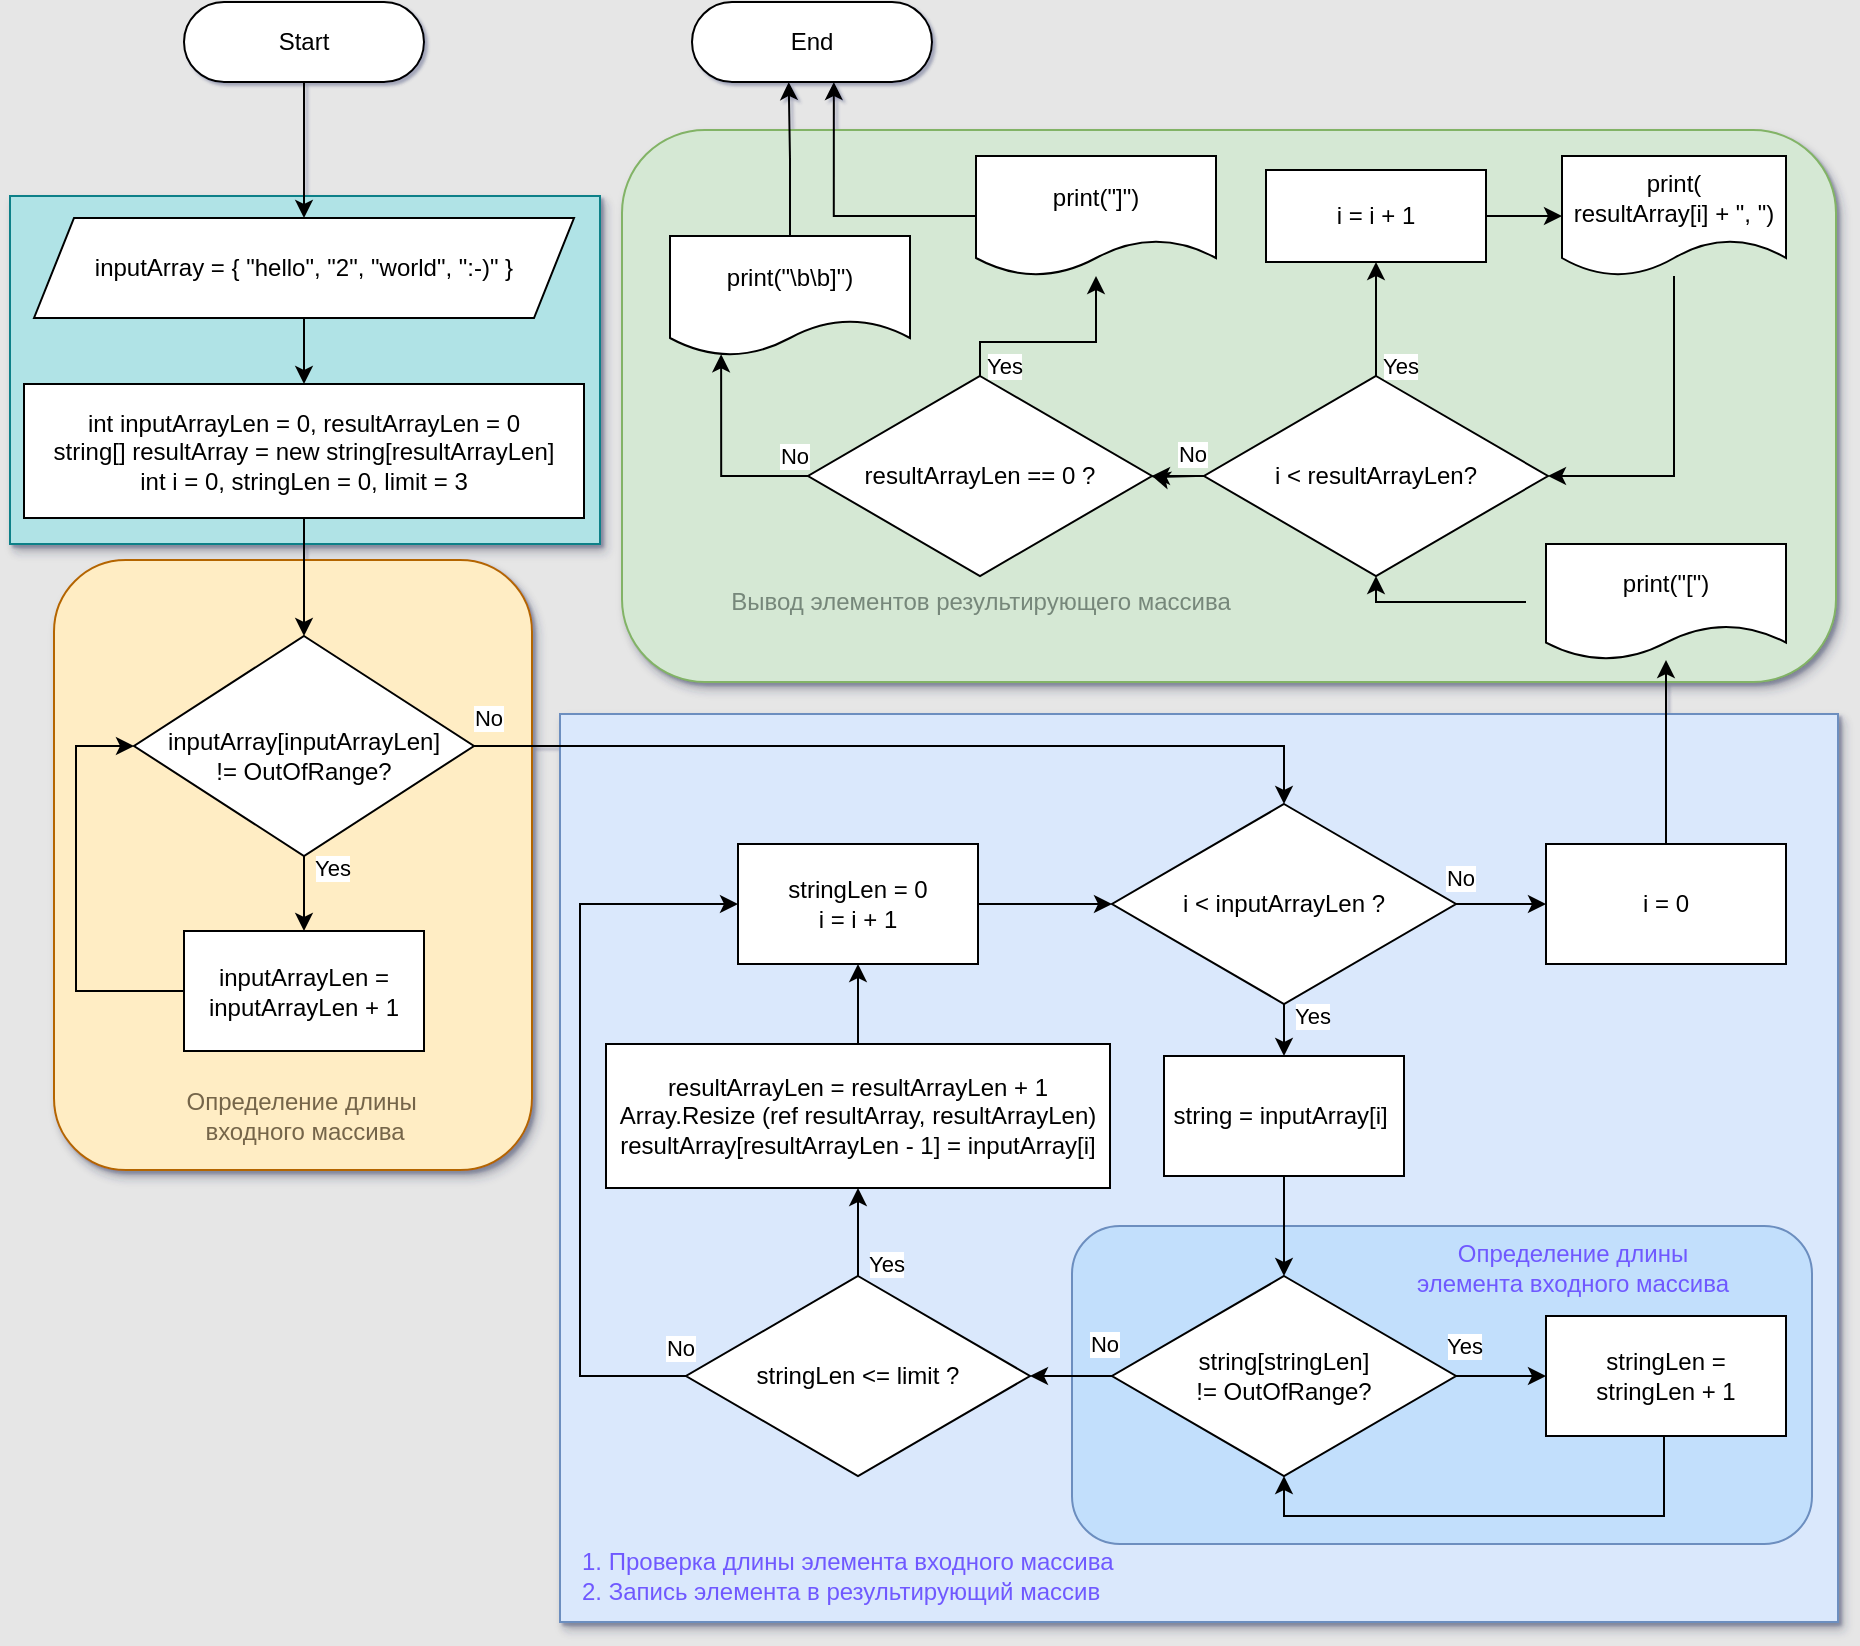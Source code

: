 <mxfile version="20.3.0" type="device"><diagram id="rh_FkGMUkRmWn5Gyj_zE" name="Контрольная работа"><mxGraphModel dx="983" dy="833" grid="0" gridSize="10" guides="1" tooltips="1" connect="1" arrows="1" fold="1" page="0" pageScale="1" pageWidth="1169" pageHeight="827" background="#E6E6E6" math="0" shadow="1"><root><mxCell id="0"/><mxCell id="1" parent="0"/><mxCell id="SZOY5ZgrLZcE2VlUCZ55-72" value="" style="rounded=0;whiteSpace=wrap;html=1;fillColor=#b0e3e6;strokeColor=#0e8088;shadow=1;" parent="1" vertex="1"><mxGeometry x="153" y="139" width="295" height="174" as="geometry"/></mxCell><mxCell id="SZOY5ZgrLZcE2VlUCZ55-66" value="" style="rounded=0;whiteSpace=wrap;html=1;fillColor=#dae8fc;strokeColor=#6c8ebf;shadow=1;glass=0;" parent="1" vertex="1"><mxGeometry x="428" y="398" width="639" height="454" as="geometry"/></mxCell><mxCell id="SZOY5ZgrLZcE2VlUCZ55-67" value="" style="rounded=1;whiteSpace=wrap;html=1;fillColor=#C2DFFC;strokeColor=#6c8ebf;" parent="1" vertex="1"><mxGeometry x="684" y="654" width="370" height="159" as="geometry"/></mxCell><mxCell id="SZOY5ZgrLZcE2VlUCZ55-65" value="" style="rounded=1;whiteSpace=wrap;html=1;fillColor=#FFEDC4;strokeColor=#b46504;shadow=1;" parent="1" vertex="1"><mxGeometry x="175" y="321" width="239" height="305" as="geometry"/></mxCell><mxCell id="SZOY5ZgrLZcE2VlUCZ55-61" value="" style="rounded=1;whiteSpace=wrap;html=1;fillColor=#d5e8d4;strokeColor=#82b366;shadow=1;" parent="1" vertex="1"><mxGeometry x="459" y="106" width="607" height="276" as="geometry"/></mxCell><mxCell id="SZOY5ZgrLZcE2VlUCZ55-10" style="edgeStyle=orthogonalEdgeStyle;rounded=0;orthogonalLoop=1;jettySize=auto;html=1;entryX=0.5;entryY=0;entryDx=0;entryDy=0;" parent="1" source="r4z-9sldoJMyPSLjm0ns-1" target="r4z-9sldoJMyPSLjm0ns-4" edge="1"><mxGeometry relative="1" as="geometry"/></mxCell><mxCell id="r4z-9sldoJMyPSLjm0ns-1" value="Start" style="rounded=1;whiteSpace=wrap;html=1;arcSize=50;" parent="1" vertex="1"><mxGeometry x="240" y="42" width="120" height="40" as="geometry"/></mxCell><mxCell id="r4z-9sldoJMyPSLjm0ns-2" value="End" style="rounded=1;whiteSpace=wrap;html=1;arcSize=50;" parent="1" vertex="1"><mxGeometry x="494" y="42" width="120" height="40" as="geometry"/></mxCell><mxCell id="SZOY5ZgrLZcE2VlUCZ55-8" style="edgeStyle=orthogonalEdgeStyle;rounded=0;orthogonalLoop=1;jettySize=auto;html=1;entryX=0.5;entryY=0;entryDx=0;entryDy=0;" parent="1" source="r4z-9sldoJMyPSLjm0ns-3" target="r4z-9sldoJMyPSLjm0ns-5" edge="1"><mxGeometry relative="1" as="geometry"/></mxCell><mxCell id="r4z-9sldoJMyPSLjm0ns-3" value="int inputArrayLen = 0, resultArrayLen = 0&lt;br&gt;string[] resultArray = new string[resultArrayLen]&lt;br&gt;int i = 0, stringLen = 0, limit = 3" style="rounded=0;whiteSpace=wrap;html=1;" parent="1" vertex="1"><mxGeometry x="160" y="233" width="280" height="67" as="geometry"/></mxCell><mxCell id="SZOY5ZgrLZcE2VlUCZ55-7" style="edgeStyle=orthogonalEdgeStyle;rounded=0;orthogonalLoop=1;jettySize=auto;html=1;entryX=0.5;entryY=0;entryDx=0;entryDy=0;" parent="1" source="r4z-9sldoJMyPSLjm0ns-4" target="r4z-9sldoJMyPSLjm0ns-3" edge="1"><mxGeometry relative="1" as="geometry"/></mxCell><mxCell id="r4z-9sldoJMyPSLjm0ns-4" value="inputArray = { &quot;hello&quot;, &quot;2&quot;, &quot;world&quot;, &quot;:-)&quot; }" style="shape=parallelogram;perimeter=parallelogramPerimeter;whiteSpace=wrap;html=1;fixedSize=1;" parent="1" vertex="1"><mxGeometry x="165" y="150" width="270" height="50" as="geometry"/></mxCell><mxCell id="SZOY5ZgrLZcE2VlUCZ55-2" value="No" style="edgeStyle=orthogonalEdgeStyle;rounded=0;orthogonalLoop=1;jettySize=auto;html=1;entryX=0.5;entryY=0;entryDx=0;entryDy=0;" parent="1" source="r4z-9sldoJMyPSLjm0ns-5" target="SZOY5ZgrLZcE2VlUCZ55-11" edge="1"><mxGeometry x="-0.968" y="14" relative="1" as="geometry"><mxPoint x="440" y="414" as="targetPoint"/><mxPoint as="offset"/></mxGeometry></mxCell><mxCell id="SZOY5ZgrLZcE2VlUCZ55-4" value="Yes" style="edgeStyle=orthogonalEdgeStyle;rounded=0;orthogonalLoop=1;jettySize=auto;html=1;" parent="1" source="r4z-9sldoJMyPSLjm0ns-5" target="SZOY5ZgrLZcE2VlUCZ55-3" edge="1"><mxGeometry x="-0.718" y="14" relative="1" as="geometry"><mxPoint as="offset"/></mxGeometry></mxCell><mxCell id="r4z-9sldoJMyPSLjm0ns-5" value="inputArray[inputArrayLen] &lt;br&gt;!= OutOfRange?" style="rhombus;whiteSpace=wrap;html=1;spacingBottom=-10;" parent="1" vertex="1"><mxGeometry x="215" y="359" width="170" height="110" as="geometry"/></mxCell><mxCell id="SZOY5ZgrLZcE2VlUCZ55-5" style="edgeStyle=orthogonalEdgeStyle;rounded=0;orthogonalLoop=1;jettySize=auto;html=1;entryX=0;entryY=0.5;entryDx=0;entryDy=0;exitX=0;exitY=0.5;exitDx=0;exitDy=0;" parent="1" source="SZOY5ZgrLZcE2VlUCZ55-3" target="r4z-9sldoJMyPSLjm0ns-5" edge="1"><mxGeometry relative="1" as="geometry"><Array as="points"><mxPoint x="186" y="537"/><mxPoint x="186" y="414"/></Array></mxGeometry></mxCell><mxCell id="SZOY5ZgrLZcE2VlUCZ55-3" value="inputArrayLen = inputArrayLen + 1" style="whiteSpace=wrap;html=1;" parent="1" vertex="1"><mxGeometry x="240" y="506.5" width="120" height="60" as="geometry"/></mxCell><mxCell id="SZOY5ZgrLZcE2VlUCZ55-17" value="No" style="edgeStyle=orthogonalEdgeStyle;rounded=0;orthogonalLoop=1;jettySize=auto;html=1;" parent="1" source="SZOY5ZgrLZcE2VlUCZ55-11" target="SZOY5ZgrLZcE2VlUCZ55-16" edge="1"><mxGeometry x="-0.918" y="13" relative="1" as="geometry"><mxPoint as="offset"/></mxGeometry></mxCell><mxCell id="SZOY5ZgrLZcE2VlUCZ55-19" value="" style="edgeStyle=orthogonalEdgeStyle;rounded=0;orthogonalLoop=1;jettySize=auto;html=1;entryX=0.5;entryY=0;entryDx=0;entryDy=0;startArrow=none;" parent="1" source="SZOY5ZgrLZcE2VlUCZ55-23" target="SZOY5ZgrLZcE2VlUCZ55-20" edge="1"><mxGeometry relative="1" as="geometry"><mxPoint x="795.5" y="577" as="targetPoint"/></mxGeometry></mxCell><mxCell id="SZOY5ZgrLZcE2VlUCZ55-43" value="Yes" style="edgeStyle=orthogonalEdgeStyle;rounded=0;orthogonalLoop=1;jettySize=auto;html=1;" parent="1" source="SZOY5ZgrLZcE2VlUCZ55-11" target="SZOY5ZgrLZcE2VlUCZ55-23" edge="1"><mxGeometry x="0.259" y="14" relative="1" as="geometry"><mxPoint as="offset"/></mxGeometry></mxCell><mxCell id="SZOY5ZgrLZcE2VlUCZ55-11" value="i &amp;lt; inputArrayLen ?" style="rhombus;whiteSpace=wrap;html=1;" parent="1" vertex="1"><mxGeometry x="704" y="443" width="172" height="100" as="geometry"/></mxCell><mxCell id="SZOY5ZgrLZcE2VlUCZ55-49" value="" style="edgeStyle=orthogonalEdgeStyle;rounded=0;orthogonalLoop=1;jettySize=auto;html=1;exitX=0;exitY=0.5;exitDx=0;exitDy=0;entryX=0.5;entryY=1;entryDx=0;entryDy=0;" parent="1" target="SZOY5ZgrLZcE2VlUCZ55-46" edge="1"><mxGeometry relative="1" as="geometry"><mxPoint x="911" y="342.0" as="sourcePoint"/><Array as="points"><mxPoint x="836" y="342"/></Array></mxGeometry></mxCell><mxCell id="SZOY5ZgrLZcE2VlUCZ55-14" value="print(&quot;[&quot;)" style="shape=document;whiteSpace=wrap;html=1;boundedLbl=1;" parent="1" vertex="1"><mxGeometry x="921" y="313" width="120" height="58" as="geometry"/></mxCell><mxCell id="SZOY5ZgrLZcE2VlUCZ55-48" value="" style="edgeStyle=orthogonalEdgeStyle;rounded=0;orthogonalLoop=1;jettySize=auto;html=1;" parent="1" source="SZOY5ZgrLZcE2VlUCZ55-16" target="SZOY5ZgrLZcE2VlUCZ55-14" edge="1"><mxGeometry relative="1" as="geometry"/></mxCell><mxCell id="SZOY5ZgrLZcE2VlUCZ55-16" value="i = 0" style="whiteSpace=wrap;html=1;" parent="1" vertex="1"><mxGeometry x="921" y="463" width="120" height="60" as="geometry"/></mxCell><mxCell id="SZOY5ZgrLZcE2VlUCZ55-27" value="Yes" style="edgeStyle=orthogonalEdgeStyle;rounded=0;orthogonalLoop=1;jettySize=auto;html=1;" parent="1" source="SZOY5ZgrLZcE2VlUCZ55-20" target="SZOY5ZgrLZcE2VlUCZ55-26" edge="1"><mxGeometry x="-0.822" y="15" relative="1" as="geometry"><mxPoint as="offset"/></mxGeometry></mxCell><mxCell id="SZOY5ZgrLZcE2VlUCZ55-30" value="No" style="edgeStyle=orthogonalEdgeStyle;rounded=0;orthogonalLoop=1;jettySize=auto;html=1;" parent="1" source="SZOY5ZgrLZcE2VlUCZ55-20" target="SZOY5ZgrLZcE2VlUCZ55-29" edge="1"><mxGeometry x="-0.805" y="-16" relative="1" as="geometry"><mxPoint as="offset"/></mxGeometry></mxCell><mxCell id="SZOY5ZgrLZcE2VlUCZ55-20" value="string[stringLen]&lt;br&gt;!= OutOfRange?" style="rhombus;whiteSpace=wrap;html=1;" parent="1" vertex="1"><mxGeometry x="704" y="679" width="172" height="100" as="geometry"/></mxCell><mxCell id="SZOY5ZgrLZcE2VlUCZ55-23" value="string = inputArray[i]&amp;nbsp;" style="rounded=0;whiteSpace=wrap;html=1;" parent="1" vertex="1"><mxGeometry x="730" y="569" width="120" height="60" as="geometry"/></mxCell><mxCell id="SZOY5ZgrLZcE2VlUCZ55-31" style="edgeStyle=orthogonalEdgeStyle;rounded=0;orthogonalLoop=1;jettySize=auto;html=1;entryX=0.5;entryY=1;entryDx=0;entryDy=0;" parent="1" source="SZOY5ZgrLZcE2VlUCZ55-26" target="SZOY5ZgrLZcE2VlUCZ55-20" edge="1"><mxGeometry relative="1" as="geometry"><Array as="points"><mxPoint x="980" y="799"/><mxPoint x="790" y="799"/></Array></mxGeometry></mxCell><mxCell id="SZOY5ZgrLZcE2VlUCZ55-26" value="stringLen = &lt;br&gt;stringLen + 1" style="whiteSpace=wrap;html=1;" parent="1" vertex="1"><mxGeometry x="921" y="699" width="120" height="60" as="geometry"/></mxCell><mxCell id="SZOY5ZgrLZcE2VlUCZ55-36" value="Yes" style="edgeStyle=orthogonalEdgeStyle;rounded=0;orthogonalLoop=1;jettySize=auto;html=1;entryX=0.5;entryY=1;entryDx=0;entryDy=0;" parent="1" source="SZOY5ZgrLZcE2VlUCZ55-29" target="SZOY5ZgrLZcE2VlUCZ55-32" edge="1"><mxGeometry x="-0.733" y="-14" relative="1" as="geometry"><mxPoint as="offset"/></mxGeometry></mxCell><mxCell id="SZOY5ZgrLZcE2VlUCZ55-40" value="No" style="edgeStyle=orthogonalEdgeStyle;rounded=0;orthogonalLoop=1;jettySize=auto;html=1;entryX=0;entryY=0.5;entryDx=0;entryDy=0;" parent="1" source="SZOY5ZgrLZcE2VlUCZ55-29" target="SZOY5ZgrLZcE2VlUCZ55-39" edge="1"><mxGeometry x="-0.981" y="-14" relative="1" as="geometry"><Array as="points"><mxPoint x="438" y="729"/><mxPoint x="438" y="493"/></Array><mxPoint as="offset"/></mxGeometry></mxCell><mxCell id="SZOY5ZgrLZcE2VlUCZ55-29" value="stringLen &amp;lt;= limit ?" style="rhombus;whiteSpace=wrap;html=1;" parent="1" vertex="1"><mxGeometry x="491" y="679" width="172" height="100" as="geometry"/></mxCell><mxCell id="SZOY5ZgrLZcE2VlUCZ55-41" value="" style="edgeStyle=orthogonalEdgeStyle;rounded=0;orthogonalLoop=1;jettySize=auto;html=1;" parent="1" source="SZOY5ZgrLZcE2VlUCZ55-32" target="SZOY5ZgrLZcE2VlUCZ55-39" edge="1"><mxGeometry relative="1" as="geometry"/></mxCell><mxCell id="SZOY5ZgrLZcE2VlUCZ55-32" value="resultArrayLen = resultArrayLen + 1&lt;br&gt;Array.Resize (ref resultArray, resultArrayLen)&lt;br&gt;resultArray[resultArrayLen - 1] = inputArray[i]" style="whiteSpace=wrap;html=1;" parent="1" vertex="1"><mxGeometry x="451" y="563" width="252" height="72" as="geometry"/></mxCell><mxCell id="SZOY5ZgrLZcE2VlUCZ55-42" value="" style="edgeStyle=orthogonalEdgeStyle;rounded=0;orthogonalLoop=1;jettySize=auto;html=1;" parent="1" source="SZOY5ZgrLZcE2VlUCZ55-39" target="SZOY5ZgrLZcE2VlUCZ55-11" edge="1"><mxGeometry relative="1" as="geometry"/></mxCell><mxCell id="SZOY5ZgrLZcE2VlUCZ55-39" value="stringLen = 0&lt;br&gt;i = i + 1" style="rounded=0;whiteSpace=wrap;html=1;" parent="1" vertex="1"><mxGeometry x="517" y="463" width="120" height="60" as="geometry"/></mxCell><mxCell id="SZOY5ZgrLZcE2VlUCZ55-54" value="Yes" style="edgeStyle=orthogonalEdgeStyle;rounded=0;orthogonalLoop=1;jettySize=auto;html=1;entryX=0.5;entryY=1;entryDx=0;entryDy=0;exitX=0.5;exitY=0;exitDx=0;exitDy=0;" parent="1" source="SZOY5ZgrLZcE2VlUCZ55-46" target="SZOY5ZgrLZcE2VlUCZ55-53" edge="1"><mxGeometry x="-0.825" y="-12" relative="1" as="geometry"><Array as="points"><mxPoint x="836" y="200"/><mxPoint x="836" y="200"/></Array><mxPoint as="offset"/></mxGeometry></mxCell><mxCell id="SZOY5ZgrLZcE2VlUCZ55-63" value="" style="edgeStyle=orthogonalEdgeStyle;rounded=0;orthogonalLoop=1;jettySize=auto;html=1;" parent="1" target="SZOY5ZgrLZcE2VlUCZ55-58" edge="1"><mxGeometry relative="1" as="geometry"><mxPoint x="746" y="279" as="sourcePoint"/></mxGeometry></mxCell><mxCell id="SZOY5ZgrLZcE2VlUCZ55-77" value="No" style="edgeStyle=orthogonalEdgeStyle;rounded=0;orthogonalLoop=1;jettySize=auto;html=1;fontColor=#000000;" parent="1" source="SZOY5ZgrLZcE2VlUCZ55-46" target="SZOY5ZgrLZcE2VlUCZ55-58" edge="1"><mxGeometry x="0.259" y="-11" relative="1" as="geometry"><mxPoint as="offset"/></mxGeometry></mxCell><mxCell id="SZOY5ZgrLZcE2VlUCZ55-46" value="i &amp;lt; resultArrayLen?" style="rhombus;whiteSpace=wrap;html=1;" parent="1" vertex="1"><mxGeometry x="750" y="229" width="172" height="100" as="geometry"/></mxCell><mxCell id="SZOY5ZgrLZcE2VlUCZ55-75" style="edgeStyle=orthogonalEdgeStyle;rounded=0;orthogonalLoop=1;jettySize=auto;html=1;entryX=0.403;entryY=1;entryDx=0;entryDy=0;entryPerimeter=0;fontColor=#76877A;" parent="1" source="SZOY5ZgrLZcE2VlUCZ55-50" target="r4z-9sldoJMyPSLjm0ns-2" edge="1"><mxGeometry relative="1" as="geometry"/></mxCell><mxCell id="SZOY5ZgrLZcE2VlUCZ55-50" value="print(&quot;\b\b]&quot;)" style="shape=document;whiteSpace=wrap;html=1;boundedLbl=1;" parent="1" vertex="1"><mxGeometry x="483" y="159" width="120" height="60" as="geometry"/></mxCell><mxCell id="SZOY5ZgrLZcE2VlUCZ55-56" value="" style="edgeStyle=orthogonalEdgeStyle;rounded=0;orthogonalLoop=1;jettySize=auto;html=1;entryX=0;entryY=0.5;entryDx=0;entryDy=0;" parent="1" source="SZOY5ZgrLZcE2VlUCZ55-53" edge="1" target="SZOY5ZgrLZcE2VlUCZ55-55"><mxGeometry relative="1" as="geometry"><mxPoint x="919" y="149" as="targetPoint"/></mxGeometry></mxCell><mxCell id="SZOY5ZgrLZcE2VlUCZ55-53" value="i = i + 1" style="whiteSpace=wrap;html=1;" parent="1" vertex="1"><mxGeometry x="781" y="126" width="110" height="46" as="geometry"/></mxCell><mxCell id="SZOY5ZgrLZcE2VlUCZ55-57" style="edgeStyle=orthogonalEdgeStyle;rounded=0;orthogonalLoop=1;jettySize=auto;html=1;entryX=1;entryY=0.5;entryDx=0;entryDy=0;" parent="1" source="SZOY5ZgrLZcE2VlUCZ55-55" target="SZOY5ZgrLZcE2VlUCZ55-46" edge="1"><mxGeometry relative="1" as="geometry"><Array as="points"><mxPoint x="985" y="279"/></Array></mxGeometry></mxCell><mxCell id="SZOY5ZgrLZcE2VlUCZ55-55" value="print(&lt;br&gt;resultArray[i] + &quot;, &quot;)" style="shape=document;whiteSpace=wrap;html=1;boundedLbl=1;" parent="1" vertex="1"><mxGeometry x="929" y="119" width="112" height="60" as="geometry"/></mxCell><mxCell id="SZOY5ZgrLZcE2VlUCZ55-64" value="Yes" style="edgeStyle=orthogonalEdgeStyle;rounded=0;orthogonalLoop=1;jettySize=auto;html=1;" parent="1" source="SZOY5ZgrLZcE2VlUCZ55-58" target="SZOY5ZgrLZcE2VlUCZ55-59" edge="1"><mxGeometry x="-0.463" y="-12" relative="1" as="geometry"><Array as="points"><mxPoint x="638" y="212"/><mxPoint x="696" y="212"/></Array><mxPoint as="offset"/></mxGeometry></mxCell><mxCell id="SZOY5ZgrLZcE2VlUCZ55-76" value="No" style="edgeStyle=orthogonalEdgeStyle;rounded=0;orthogonalLoop=1;jettySize=auto;html=1;entryX=0.213;entryY=0.986;entryDx=0;entryDy=0;entryPerimeter=0;fontColor=#000000;" parent="1" source="SZOY5ZgrLZcE2VlUCZ55-58" target="SZOY5ZgrLZcE2VlUCZ55-50" edge="1"><mxGeometry x="-0.866" y="-10" relative="1" as="geometry"><Array as="points"><mxPoint x="509" y="279"/></Array><mxPoint as="offset"/></mxGeometry></mxCell><mxCell id="SZOY5ZgrLZcE2VlUCZ55-58" value="resultArrayLen == 0 ?" style="rhombus;whiteSpace=wrap;html=1;" parent="1" vertex="1"><mxGeometry x="552" y="229" width="172" height="100" as="geometry"/></mxCell><mxCell id="SZOY5ZgrLZcE2VlUCZ55-74" style="edgeStyle=orthogonalEdgeStyle;rounded=0;orthogonalLoop=1;jettySize=auto;html=1;entryX=0.591;entryY=1;entryDx=0;entryDy=0;entryPerimeter=0;fontColor=#76877A;" parent="1" source="SZOY5ZgrLZcE2VlUCZ55-59" target="r4z-9sldoJMyPSLjm0ns-2" edge="1"><mxGeometry relative="1" as="geometry"/></mxCell><mxCell id="SZOY5ZgrLZcE2VlUCZ55-59" value="print(&quot;]&quot;)" style="shape=document;whiteSpace=wrap;html=1;boundedLbl=1;" parent="1" vertex="1"><mxGeometry x="636" y="119" width="120" height="60" as="geometry"/></mxCell><mxCell id="SZOY5ZgrLZcE2VlUCZ55-68" value="Определение длины &lt;br&gt;элемента входного массива" style="text;html=1;align=center;verticalAlign=middle;resizable=0;points=[];autosize=1;strokeColor=none;fillColor=none;fontColor=#6F59FF;" parent="1" vertex="1"><mxGeometry x="847" y="654" width="174" height="41" as="geometry"/></mxCell><mxCell id="SZOY5ZgrLZcE2VlUCZ55-69" value="Вывод элементов результирующего массива" style="text;html=1;align=center;verticalAlign=middle;resizable=0;points=[];autosize=1;strokeColor=none;fillColor=none;fontColor=#76877A;" parent="1" vertex="1"><mxGeometry x="504" y="329" width="268" height="26" as="geometry"/></mxCell><mxCell id="SZOY5ZgrLZcE2VlUCZ55-70" value="1. Проверка длины элемента входного массива&lt;br&gt;2. Запись элемента в результирующий массив" style="text;html=1;align=left;verticalAlign=middle;resizable=0;points=[];autosize=1;strokeColor=none;fillColor=none;fontColor=#6F59FF;" parent="1" vertex="1"><mxGeometry x="437" y="808" width="284" height="41" as="geometry"/></mxCell><mxCell id="SZOY5ZgrLZcE2VlUCZ55-71" value="Определение длины&amp;nbsp;&lt;br&gt;входного массива" style="text;html=1;align=center;verticalAlign=middle;resizable=0;points=[];autosize=1;strokeColor=none;fillColor=none;fontColor=#75654A;" parent="1" vertex="1"><mxGeometry x="232" y="578.5" width="136" height="41" as="geometry"/></mxCell></root></mxGraphModel></diagram></mxfile>